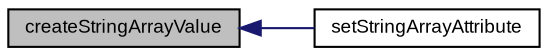 digraph "createStringArrayValue"
{
  bgcolor="transparent";
  edge [fontname="Arial",fontsize="9",labelfontname="Arial",labelfontsize="9"];
  node [fontname="Arial",fontsize="9",shape=record];
  rankdir="LR";
  Node1 [label="createStringArrayValue",height=0.2,width=0.4,color="black", fillcolor="grey75", style="filled" fontcolor="black"];
  Node1 -> Node2 [dir="back",color="midnightblue",fontsize="9",style="solid",fontname="Arial"];
  Node2 [label="setStringArrayAttribute",height=0.2,width=0.4,color="black",URL="$class_v_s_t_g_u_i_1_1_u_i_attributes.html#ad52734fa92b253226db5f3442cb92aec"];
}
